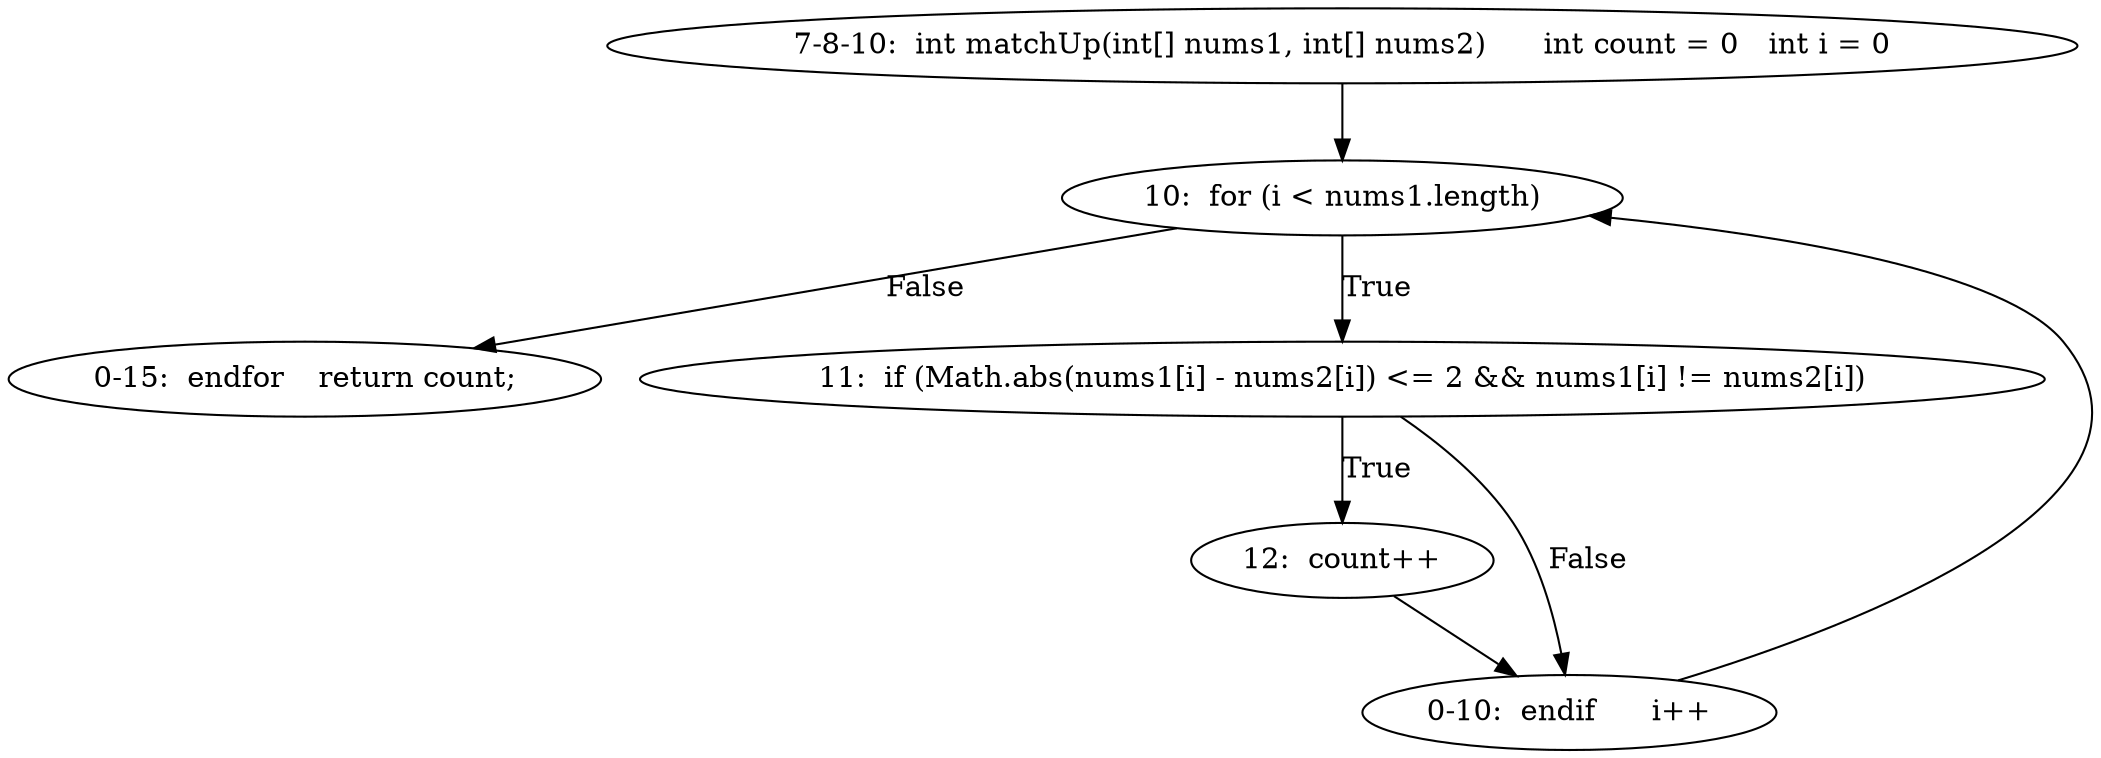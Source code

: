 digraph result_test { 
// graph-vertices
  a2  [label="7-8-10:  int matchUp(int[] nums1, int[] nums2)	int count = 0	int i = 0"]; 
  3  [label="10:  for (i < nums1.length)"]; 
  a3  [label="0-15:  endfor	return count;"]; 
  6  [label="11:  if (Math.abs(nums1[i] - nums2[i]) <= 2 && nums1[i] != nums2[i])"]; 
  7  [label="12:  count++"]; 
  a4  [label="0-10:  endif	i++"]; 
// graph-edges
  a2 -> 3;
  3 -> a3  [label="False"]; 
  3 -> 6  [label="True"]; 
  6 -> 7  [label="True"]; 
  7 -> a4;
  6 -> a4  [label="False"]; 
  a4 -> 3;
}